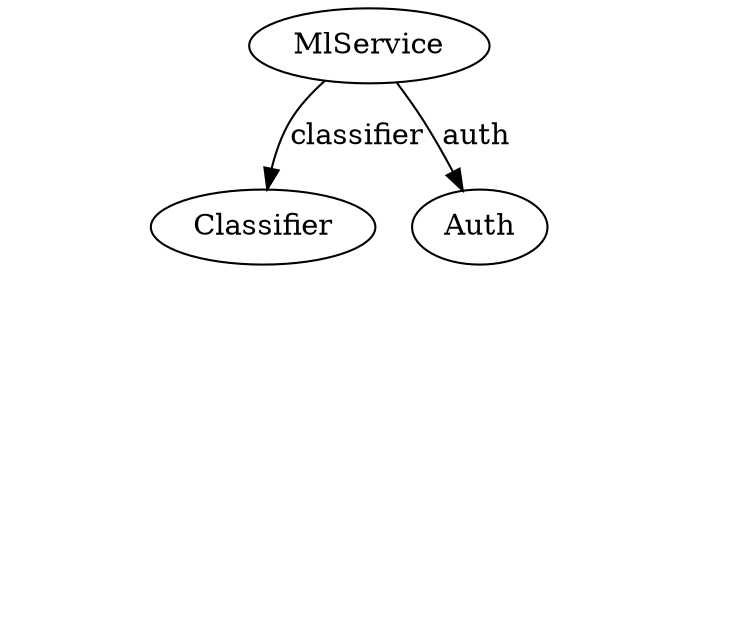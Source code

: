 digraph {
    mlService[label=MlService class="product"]

    classifier[label=Classifier class="product"]
    classifier_name[label=String style=invis]
    classifier_classCount[label=Int style=invis]

    auth[label=Auth class="sum"]

    login[label=Login class="product" style=invis]
    login_user[label=String style=invis]
    login_password[label=String style=invis]

    token[label=Token class="product" style=invis]
    token_token[label=String style=invis]

    mlService -> classifier [label=classifier]
    mlService -> auth [label=auth]

    classifier -> classifier_name [label=name style=invis]
    classifier -> classifier_classCount [label=classCount style=invis]

    token -> token_token [label=token style=invis]

    login -> login_user [label=user style=invis]
    login -> login_password [label=password style=invis]

    auth -> token[class="value" style=invis]
    auth -> login[class="value" style=invis]
}
